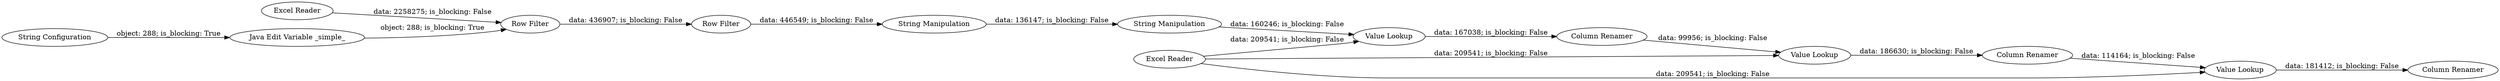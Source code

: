 digraph {
	"-3485662621934084979_1" [label="Excel Reader"]
	"-3485662621934084979_14" [label="Column Renamer"]
	"-3485662621934084979_3" [label="String Manipulation"]
	"-3485662621934084979_12" [label="Value Lookup"]
	"-3485662621934084979_7" [label="String Configuration"]
	"-3485662621934084979_5" [label="Row Filter"]
	"-3485662621934084979_6" [label="String Manipulation"]
	"-3485662621934084979_11" [label="Column Renamer"]
	"-3485662621934084979_2" [label="Excel Reader"]
	"-3485662621934084979_10" [label="Value Lookup"]
	"-3485662621934084979_4" [label="Row Filter"]
	"-3485662621934084979_15" [label="Value Lookup"]
	"-3485662621934084979_13" [label="Column Renamer"]
	"-3485662621934084979_9" [label="Java Edit Variable _simple_"]
	"-3485662621934084979_2" -> "-3485662621934084979_12" [label="data: 209541; is_blocking: False"]
	"-3485662621934084979_15" -> "-3485662621934084979_14" [label="data: 181412; is_blocking: False"]
	"-3485662621934084979_3" -> "-3485662621934084979_6" [label="data: 136147; is_blocking: False"]
	"-3485662621934084979_4" -> "-3485662621934084979_5" [label="data: 436907; is_blocking: False"]
	"-3485662621934084979_5" -> "-3485662621934084979_3" [label="data: 446549; is_blocking: False"]
	"-3485662621934084979_7" -> "-3485662621934084979_9" [label="object: 288; is_blocking: True"]
	"-3485662621934084979_11" -> "-3485662621934084979_12" [label="data: 99956; is_blocking: False"]
	"-3485662621934084979_1" -> "-3485662621934084979_4" [label="data: 2258275; is_blocking: False"]
	"-3485662621934084979_2" -> "-3485662621934084979_15" [label="data: 209541; is_blocking: False"]
	"-3485662621934084979_2" -> "-3485662621934084979_10" [label="data: 209541; is_blocking: False"]
	"-3485662621934084979_13" -> "-3485662621934084979_15" [label="data: 114164; is_blocking: False"]
	"-3485662621934084979_6" -> "-3485662621934084979_10" [label="data: 160246; is_blocking: False"]
	"-3485662621934084979_9" -> "-3485662621934084979_4" [label="object: 288; is_blocking: True"]
	"-3485662621934084979_12" -> "-3485662621934084979_13" [label="data: 186630; is_blocking: False"]
	"-3485662621934084979_10" -> "-3485662621934084979_11" [label="data: 167038; is_blocking: False"]
	rankdir=LR
}
